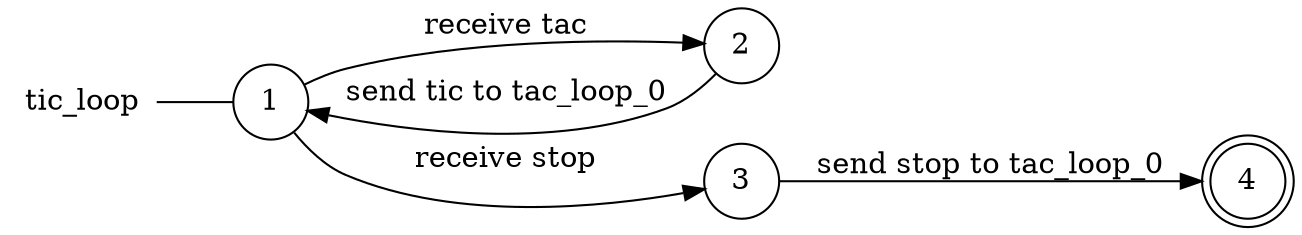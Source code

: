 digraph tic_loop {
	rankdir="LR";
	n_0 [label="tic_loop", shape="plaintext"];
	n_1 [id="1", shape=circle, label="1"];
	n_0 -> n_1 [arrowhead=none];
	n_2 [id="2", shape=circle, label="2"];
	n_3 [id="4", shape=circle, label="3"];
	n_4 [id="3", shape=doublecircle, label="4"];

	n_3 -> n_4 [id="[$e|3]", label="send stop to tac_loop_0"];
	n_1 -> n_3 [id="[$e|4]", label="receive stop"];
	n_1 -> n_2 [id="[$e|1]", label="receive tac"];
	n_2 -> n_1 [id="[$e|6]", label="send tic to tac_loop_0"];
}
